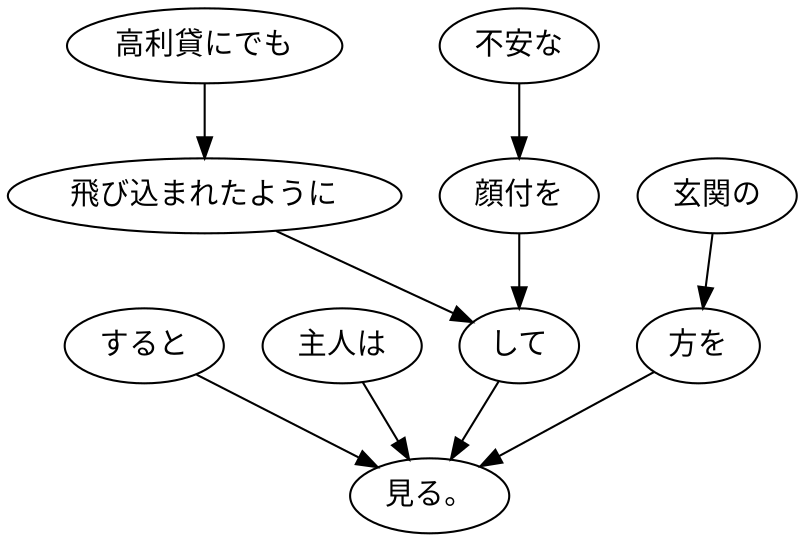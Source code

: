 digraph graph386 {
	node0 [label="すると"];
	node1 [label="主人は"];
	node2 [label="高利貸にでも"];
	node3 [label="飛び込まれたように"];
	node4 [label="不安な"];
	node5 [label="顔付を"];
	node6 [label="して"];
	node7 [label="玄関の"];
	node8 [label="方を"];
	node9 [label="見る。"];
	node0 -> node9;
	node1 -> node9;
	node2 -> node3;
	node3 -> node6;
	node4 -> node5;
	node5 -> node6;
	node6 -> node9;
	node7 -> node8;
	node8 -> node9;
}
